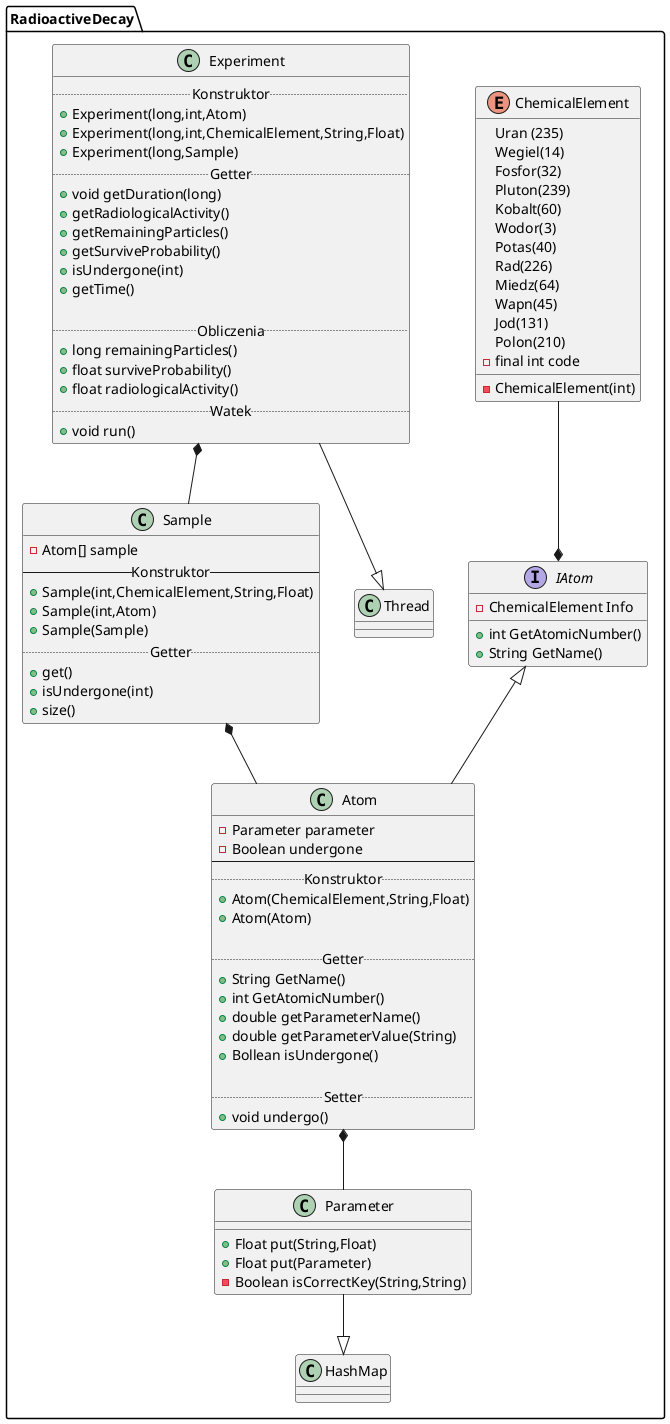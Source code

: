 @startuml
package RadioactiveDecay  {
  ChemicalElement --* IAtom
  IAtom <|-- Atom
  Atom *-- Parameter
  Sample *-- Atom
  Experiment --|> Thread
  Experiment *-- Sample
  Parameter --|> HashMap
  interface IAtom{
    - ChemicalElement Info
    + int GetAtomicNumber()
    + String GetName()

  }

  enum ChemicalElement{
    {field} Uran (235)
    {field} Wegiel(14)
    {field} Fosfor(32)
    {field} Pluton(239)
    {field} Kobalt(60)
    {field} Wodor(3)
    {field} Potas(40)
    {field} Rad(226)
    {field} Miedz(64)
    {field} Wapn(45)
    {field} Jod(131)
    {field} Polon(210)
    - final int code
    - ChemicalElement(int)

  }

class Atom{
  - Parameter parameter
  - Boolean undergone
  --
  ..Konstruktor..
  + Atom(ChemicalElement,String,Float)
  + Atom(Atom)

  ..Getter..
  + String GetName()
  + int GetAtomicNumber()
  + double getParameterName()
  + double getParameterValue(String)
  + Bollean isUndergone()

  ..Setter..
  +void undergo()
}

class Parameter{
+Float put(String,Float)
+Float put(Parameter)
-Boolean isCorrectKey(String,String)

}

class Sample{
  - Atom[] sample
  --Konstruktor--
  +Sample(int,ChemicalElement,String,Float)
  +Sample(int,Atom)
  +Sample(Sample)
  ..Getter..
  +get()
  +isUndergone(int)
  +size()
}

class Experiment{
  ..Konstruktor..
  +Experiment(long,int,Atom)
  +Experiment(long,int,ChemicalElement,String,Float)
  +Experiment(long,Sample)
  ..Getter..
  +void getDuration(long)
  +getRadiologicalActivity()
  +getRemainingParticles()
  +getSurviveProbability()
  +isUndergone(int)
  +getTime()

 ..Obliczenia..
  +long remainingParticles()
  +float surviveProbability()
  +float radiologicalActivity()
  ..Watek..
  +void run()
}
}
@enduml
